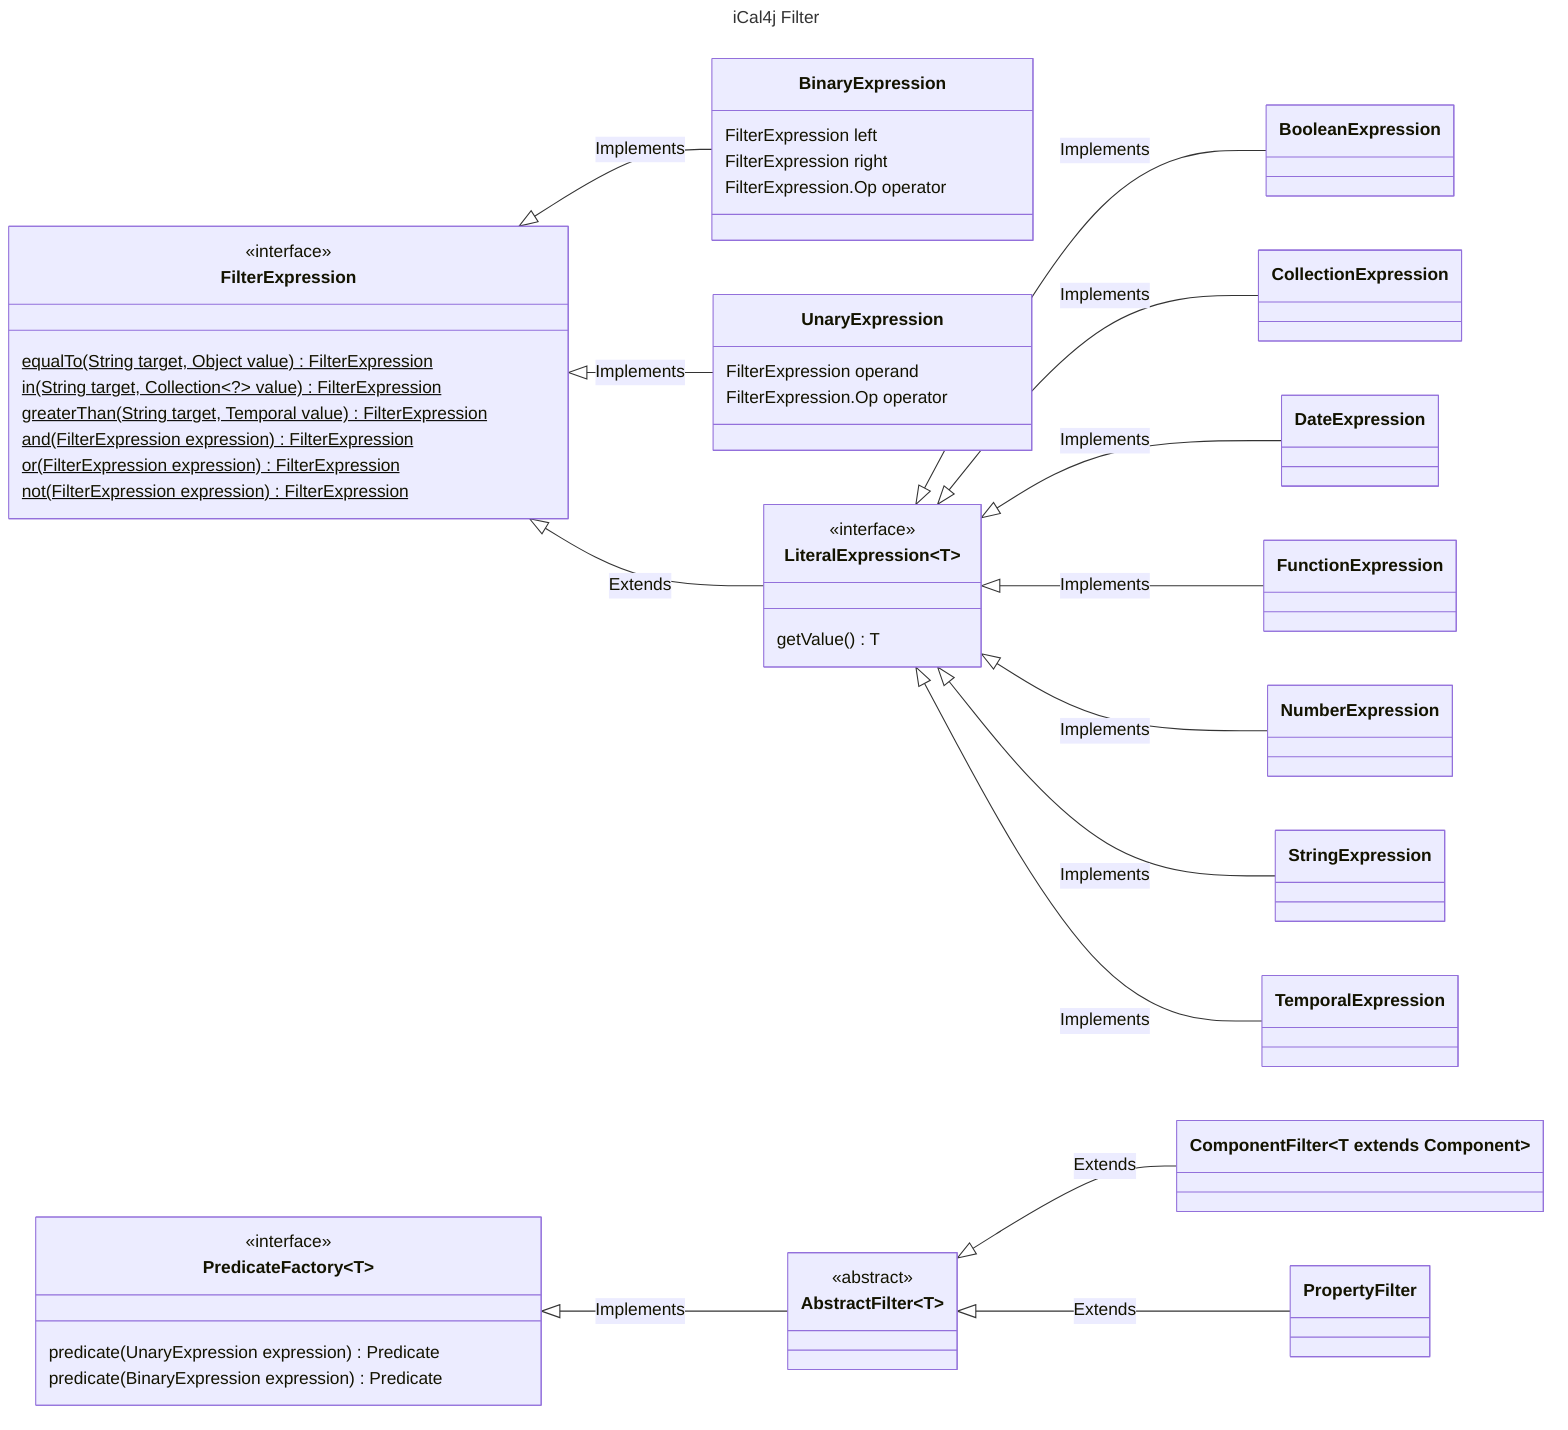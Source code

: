 ---
title: iCal4j Filter
---
classDiagram
    direction LR

    class FilterExpression
    <<interface>> FilterExpression
    FilterExpression: equalTo(String target, Object value) FilterExpression$
    FilterExpression: in(String target, Collection~?~ value) FilterExpression$
    FilterExpression: greaterThan(String target, Temporal value) FilterExpression$
    FilterExpression: and(FilterExpression expression) FilterExpression$
    FilterExpression: or(FilterExpression expression) FilterExpression$
    FilterExpression: not(FilterExpression expression) FilterExpression$

    class BinaryExpression
    BinaryExpression: FilterExpression left
    BinaryExpression: FilterExpression right
    BinaryExpression: FilterExpression.Op operator

    class UnaryExpression
    UnaryExpression: FilterExpression operand
    UnaryExpression: FilterExpression.Op operator

    class LiteralExpression~T~
    <<interface>> LiteralExpression~T~
    LiteralExpression~T~: getValue() T

    class BooleanExpression
    class CollectionExpression
    class DateExpression
    class FunctionExpression
    class NumberExpression
    class StringExpression
    class TemporalExpression

    class PredicateFactory~T~
    <<interface>> PredicateFactory~T~
    PredicateFactory~T~: predicate(UnaryExpression expression) Predicate<T>
    PredicateFactory~T~: predicate(BinaryExpression expression) Predicate<T>

    class AbstractFilter~T~
    <<abstract>> AbstractFilter~T~

    class ComponentFilter~T extends Component~

    class PropertyFilter

    FilterExpression <|-- BinaryExpression: Implements
    FilterExpression <|-- UnaryExpression: Implements
    FilterExpression <|-- LiteralExpression~T~: Extends

    LiteralExpression~T~ <|-- BooleanExpression: Implements
    LiteralExpression~T~ <|-- CollectionExpression: Implements
    LiteralExpression~T~ <|-- DateExpression: Implements
    LiteralExpression~T~ <|-- FunctionExpression: Implements
    LiteralExpression~T~ <|-- NumberExpression: Implements
    LiteralExpression~T~ <|-- StringExpression: Implements
    LiteralExpression~T~ <|-- TemporalExpression: Implements

    PredicateFactory~T~ <|-- AbstractFilter~T~: Implements

    AbstractFilter~T~ <|-- ComponentFilter~T extends Component~: Extends
    AbstractFilter~T~ <|-- PropertyFilter: Extends